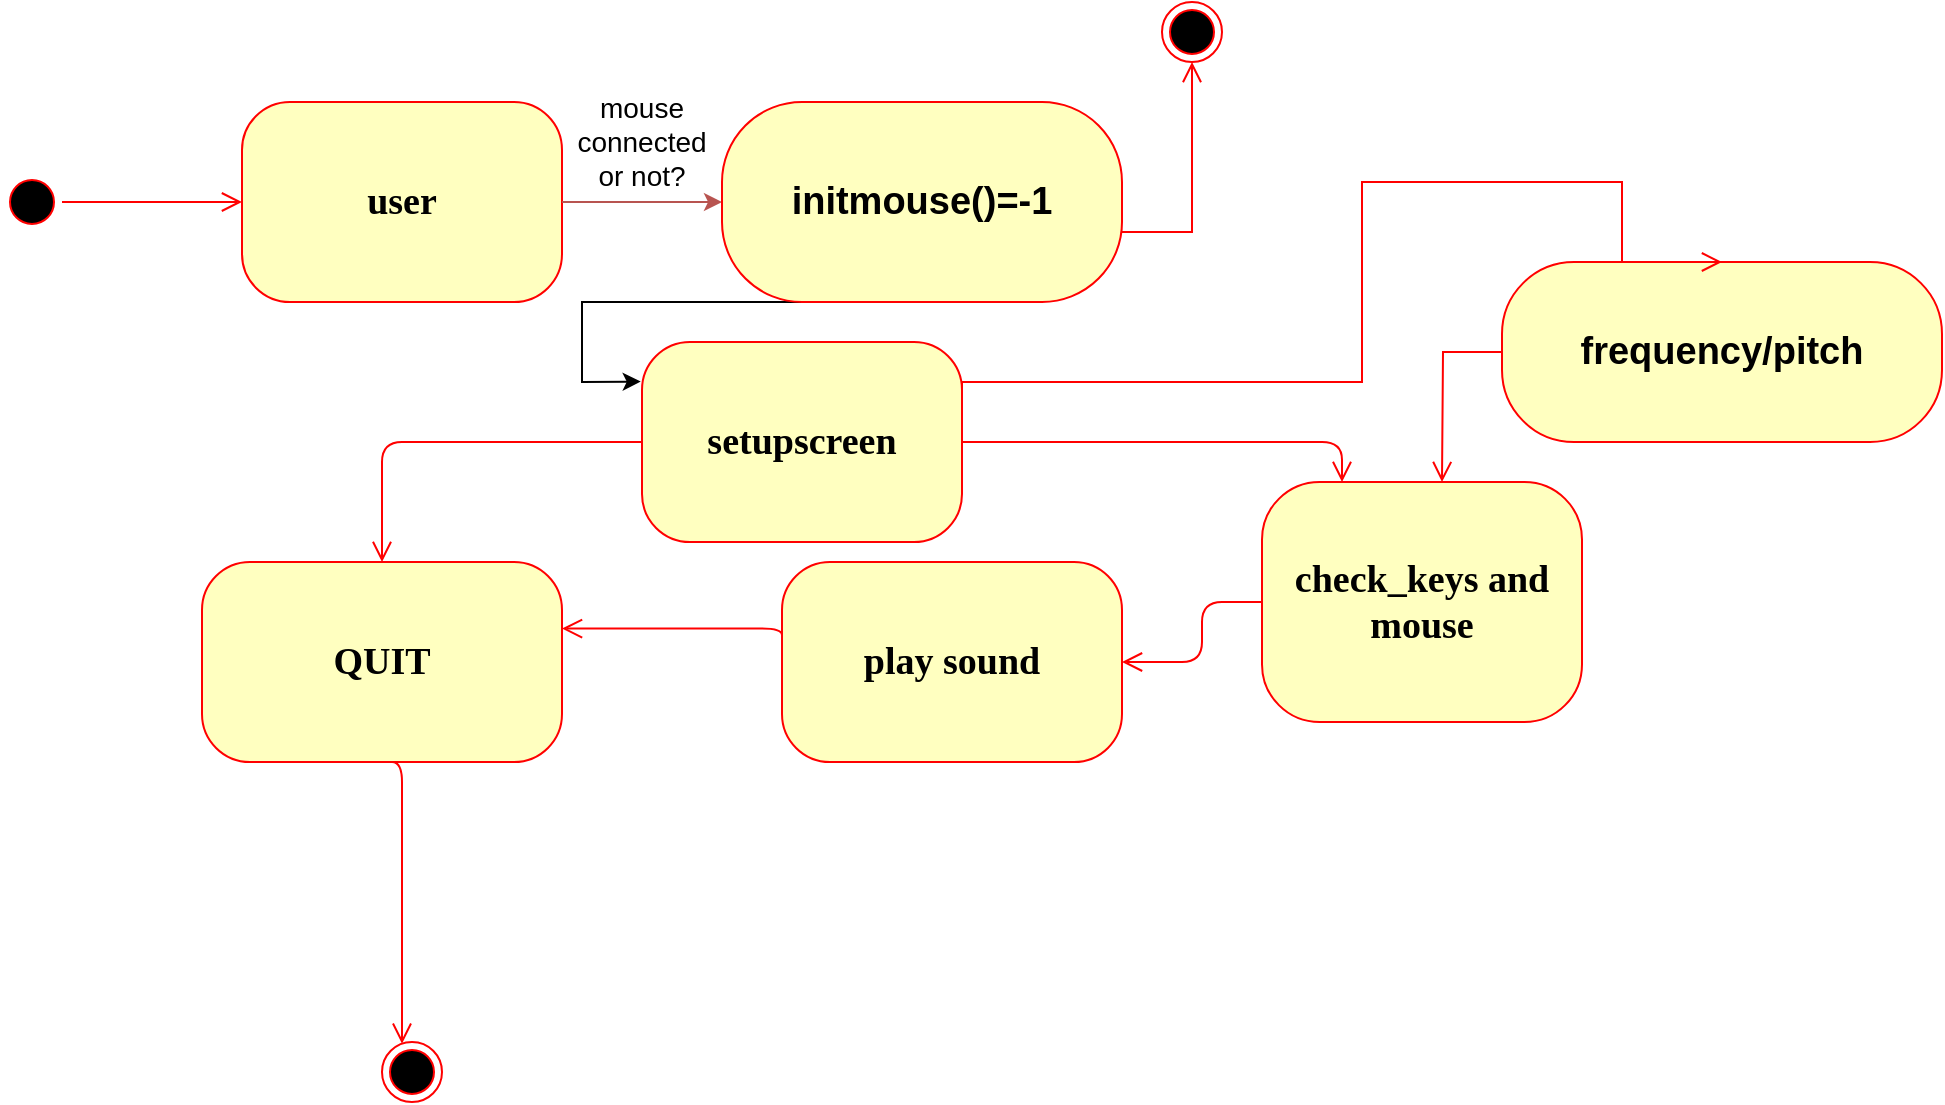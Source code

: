 <mxfile version="21.2.0" type="device">
  <diagram name="Page-1" id="58cdce13-f638-feb5-8d6f-7d28b1aa9fa0">
    <mxGraphModel dx="2708" dy="934" grid="1" gridSize="10" guides="1" tooltips="1" connect="1" arrows="1" fold="1" page="1" pageScale="1" pageWidth="1100" pageHeight="850" background="none" math="0" shadow="0">
      <root>
        <mxCell id="0" />
        <mxCell id="1" parent="0" />
        <mxCell id="382b91b5511bd0f7-1" value="" style="ellipse;html=1;shape=startState;fillColor=#000000;strokeColor=#ff0000;rounded=1;shadow=0;comic=0;labelBackgroundColor=none;fontFamily=Verdana;fontSize=12;fontColor=#000000;align=center;direction=south;" parent="1" vertex="1">
          <mxGeometry x="80" y="115" width="30" height="30" as="geometry" />
        </mxCell>
        <mxCell id="382b91b5511bd0f7-5" value="&lt;b&gt;&lt;font style=&quot;font-size: 19px;&quot;&gt;QUIT&lt;/font&gt;&lt;/b&gt;" style="rounded=1;whiteSpace=wrap;html=1;arcSize=24;fillColor=#ffffc0;strokeColor=#ff0000;shadow=0;comic=0;labelBackgroundColor=none;fontFamily=Verdana;fontSize=12;fontColor=#000000;align=center;" parent="1" vertex="1">
          <mxGeometry x="180" y="310" width="180" height="100" as="geometry" />
        </mxCell>
        <mxCell id="382b91b5511bd0f7-6" value="&lt;b&gt;&lt;font style=&quot;font-size: 19px;&quot;&gt;user&lt;/font&gt;&lt;/b&gt;" style="rounded=1;whiteSpace=wrap;html=1;arcSize=24;fillColor=#ffffc0;strokeColor=#ff0000;shadow=0;comic=0;labelBackgroundColor=none;fontFamily=Verdana;fontSize=12;fontColor=#000000;align=center;" parent="1" vertex="1">
          <mxGeometry x="200" y="80" width="160" height="100" as="geometry" />
        </mxCell>
        <mxCell id="3cde6dad864a17aa-3" style="edgeStyle=orthogonalEdgeStyle;html=1;exitX=1;exitY=0.5;entryX=0.25;entryY=0;labelBackgroundColor=none;endArrow=open;endSize=8;strokeColor=#ff0000;fontFamily=Verdana;fontSize=12;align=left;exitDx=0;exitDy=0;" parent="1" source="382b91b5511bd0f7-7" target="382b91b5511bd0f7-9" edge="1">
          <mxGeometry relative="1" as="geometry" />
        </mxCell>
        <mxCell id="382b91b5511bd0f7-7" value="&lt;b&gt;&lt;font style=&quot;font-size: 19px;&quot;&gt;setupscreen&lt;/font&gt;&lt;/b&gt;" style="rounded=1;whiteSpace=wrap;html=1;arcSize=24;fillColor=#ffffc0;strokeColor=#ff0000;shadow=0;comic=0;labelBackgroundColor=none;fontFamily=Verdana;fontSize=12;fontColor=#000000;align=center;" parent="1" vertex="1">
          <mxGeometry x="400" y="200" width="160" height="100" as="geometry" />
        </mxCell>
        <mxCell id="382b91b5511bd0f7-9" value="&lt;b&gt;&lt;font style=&quot;font-size: 19px;&quot;&gt;check_keys and mouse&lt;/font&gt;&lt;/b&gt;" style="rounded=1;whiteSpace=wrap;html=1;arcSize=24;fillColor=#ffffc0;strokeColor=#ff0000;shadow=0;comic=0;labelBackgroundColor=none;fontFamily=Verdana;fontSize=12;fontColor=#000000;align=center;" parent="1" vertex="1">
          <mxGeometry x="710" y="270" width="160" height="120" as="geometry" />
        </mxCell>
        <mxCell id="382b91b5511bd0f7-10" value="&lt;b&gt;&lt;font style=&quot;font-size: 19px;&quot;&gt;play sound&lt;/font&gt;&lt;/b&gt;" style="rounded=1;whiteSpace=wrap;html=1;arcSize=24;fillColor=#ffffc0;strokeColor=#ff0000;shadow=0;comic=0;labelBackgroundColor=none;fontFamily=Verdana;fontSize=12;fontColor=#000000;align=center;" parent="1" vertex="1">
          <mxGeometry x="470" y="310" width="170" height="100" as="geometry" />
        </mxCell>
        <mxCell id="3cde6dad864a17aa-5" style="edgeStyle=elbowEdgeStyle;html=1;labelBackgroundColor=none;endArrow=open;endSize=8;strokeColor=#ff0000;fontFamily=Verdana;fontSize=12;align=left;entryX=1;entryY=0.5;entryDx=0;entryDy=0;exitX=0;exitY=0.5;exitDx=0;exitDy=0;" parent="1" source="382b91b5511bd0f7-9" target="382b91b5511bd0f7-10" edge="1">
          <mxGeometry relative="1" as="geometry">
            <mxPoint x="850.727" y="495" as="sourcePoint" />
            <Array as="points">
              <mxPoint x="680" y="320" />
            </Array>
          </mxGeometry>
        </mxCell>
        <mxCell id="2a3bc250acf0617d-9" style="edgeStyle=orthogonalEdgeStyle;html=1;labelBackgroundColor=none;endArrow=open;endSize=8;strokeColor=#ff0000;fontFamily=Verdana;fontSize=12;align=left;" parent="1" source="382b91b5511bd0f7-1" target="382b91b5511bd0f7-6" edge="1">
          <mxGeometry relative="1" as="geometry">
            <Array as="points">
              <mxPoint x="140" y="130" />
              <mxPoint x="140" y="130" />
            </Array>
          </mxGeometry>
        </mxCell>
        <mxCell id="2a3bc250acf0617d-11" style="edgeStyle=orthogonalEdgeStyle;html=1;labelBackgroundColor=none;endArrow=open;endSize=8;strokeColor=#ff0000;fontFamily=Verdana;fontSize=12;align=left;exitX=0;exitY=0.5;entryX=0.5;entryY=0;entryDx=0;entryDy=0;exitDx=0;exitDy=0;" parent="1" source="382b91b5511bd0f7-7" target="382b91b5511bd0f7-5" edge="1">
          <mxGeometry relative="1" as="geometry">
            <mxPoint x="520" y="300" as="sourcePoint" />
            <Array as="points">
              <mxPoint x="270" y="250" />
            </Array>
            <mxPoint x="270" y="280" as="targetPoint" />
          </mxGeometry>
        </mxCell>
        <mxCell id="2a3bc250acf0617d-13" style="edgeStyle=orthogonalEdgeStyle;html=1;labelBackgroundColor=none;endArrow=open;endSize=8;strokeColor=#ff0000;fontFamily=Verdana;fontSize=12;align=left;entryX=1;entryY=0.333;entryDx=0;entryDy=0;entryPerimeter=0;" parent="1" target="382b91b5511bd0f7-5" edge="1">
          <mxGeometry relative="1" as="geometry">
            <mxPoint x="470" y="350" as="sourcePoint" />
            <mxPoint x="390" y="340" as="targetPoint" />
            <Array as="points">
              <mxPoint x="470" y="343" />
            </Array>
          </mxGeometry>
        </mxCell>
        <mxCell id="3cde6dad864a17aa-8" style="edgeStyle=elbowEdgeStyle;html=1;labelBackgroundColor=none;endArrow=open;endSize=8;strokeColor=#ff0000;fontFamily=Verdana;fontSize=12;align=left;exitX=0.5;exitY=1;exitDx=0;exitDy=0;" parent="1" source="382b91b5511bd0f7-5" target="bS0MwZQ8mxtE8WytyFZT-15" edge="1">
          <mxGeometry relative="1" as="geometry">
            <mxPoint x="300" y="370" as="sourcePoint" />
            <mxPoint x="300" y="495" as="targetPoint" />
            <Array as="points">
              <mxPoint x="280" y="500" />
              <mxPoint x="300" y="430" />
            </Array>
          </mxGeometry>
        </mxCell>
        <mxCell id="bS0MwZQ8mxtE8WytyFZT-3" value="" style="endArrow=classic;html=1;rounded=0;exitX=1;exitY=0.5;exitDx=0;exitDy=0;entryX=0;entryY=0.5;entryDx=0;entryDy=0;fillColor=#f8cecc;strokeColor=#b85450;" edge="1" parent="1" source="382b91b5511bd0f7-6" target="bS0MwZQ8mxtE8WytyFZT-12">
          <mxGeometry width="50" height="50" relative="1" as="geometry">
            <mxPoint x="410" y="280" as="sourcePoint" />
            <mxPoint x="440" y="150" as="targetPoint" />
            <Array as="points" />
          </mxGeometry>
        </mxCell>
        <mxCell id="bS0MwZQ8mxtE8WytyFZT-4" value="" style="endArrow=classic;html=1;rounded=0;exitX=0.5;exitY=1;exitDx=0;exitDy=0;entryX=-0.004;entryY=0.198;entryDx=0;entryDy=0;entryPerimeter=0;" edge="1" parent="1" target="382b91b5511bd0f7-7">
          <mxGeometry width="50" height="50" relative="1" as="geometry">
            <mxPoint x="500" y="180" as="sourcePoint" />
            <mxPoint x="390" y="220" as="targetPoint" />
            <Array as="points">
              <mxPoint x="370" y="180" />
              <mxPoint x="370" y="220" />
            </Array>
          </mxGeometry>
        </mxCell>
        <mxCell id="bS0MwZQ8mxtE8WytyFZT-5" value="&lt;font style=&quot;font-size: 14px;&quot;&gt;mouse connected or not?&lt;/font&gt;" style="text;html=1;strokeColor=none;fillColor=none;align=center;verticalAlign=middle;whiteSpace=wrap;rounded=0;" vertex="1" parent="1">
          <mxGeometry x="370" y="85" width="60" height="30" as="geometry" />
        </mxCell>
        <mxCell id="bS0MwZQ8mxtE8WytyFZT-7" value="" style="ellipse;html=1;shape=endState;fillColor=#000000;strokeColor=#ff0000;" vertex="1" parent="1">
          <mxGeometry x="660" y="30" width="30" height="30" as="geometry" />
        </mxCell>
        <mxCell id="bS0MwZQ8mxtE8WytyFZT-8" value="&lt;b&gt;&lt;font style=&quot;font-size: 19px;&quot;&gt;frequency/pitch&lt;/font&gt;&lt;/b&gt;" style="rounded=1;whiteSpace=wrap;html=1;arcSize=40;fontColor=#000000;fillColor=#ffffc0;strokeColor=#ff0000;" vertex="1" parent="1">
          <mxGeometry x="830" y="160" width="220" height="90" as="geometry" />
        </mxCell>
        <mxCell id="bS0MwZQ8mxtE8WytyFZT-9" value="" style="edgeStyle=orthogonalEdgeStyle;html=1;verticalAlign=bottom;endArrow=open;endSize=8;strokeColor=#ff0000;rounded=0;" edge="1" source="bS0MwZQ8mxtE8WytyFZT-8" parent="1">
          <mxGeometry relative="1" as="geometry">
            <mxPoint x="800" y="270" as="targetPoint" />
          </mxGeometry>
        </mxCell>
        <mxCell id="bS0MwZQ8mxtE8WytyFZT-11" value="" style="edgeStyle=orthogonalEdgeStyle;html=1;verticalAlign=bottom;endArrow=open;endSize=8;strokeColor=#ff0000;rounded=0;entryX=0.5;entryY=0;entryDx=0;entryDy=0;exitX=1;exitY=0.25;exitDx=0;exitDy=0;" edge="1" source="382b91b5511bd0f7-7" parent="1" target="bS0MwZQ8mxtE8WytyFZT-8">
          <mxGeometry relative="1" as="geometry">
            <mxPoint x="740" y="120" as="targetPoint" />
            <mxPoint x="580" y="220" as="sourcePoint" />
            <Array as="points">
              <mxPoint x="560" y="220" />
              <mxPoint x="760" y="220" />
              <mxPoint x="760" y="120" />
              <mxPoint x="890" y="120" />
              <mxPoint x="890" y="160" />
            </Array>
          </mxGeometry>
        </mxCell>
        <mxCell id="bS0MwZQ8mxtE8WytyFZT-12" value="&lt;b&gt;&lt;font style=&quot;font-size: 19px;&quot;&gt;initmouse()=-1&lt;/font&gt;&lt;/b&gt;" style="rounded=1;whiteSpace=wrap;html=1;arcSize=40;fontColor=#000000;fillColor=#ffffc0;strokeColor=#ff0000;" vertex="1" parent="1">
          <mxGeometry x="440" y="80" width="200" height="100" as="geometry" />
        </mxCell>
        <mxCell id="bS0MwZQ8mxtE8WytyFZT-13" value="" style="edgeStyle=orthogonalEdgeStyle;html=1;verticalAlign=bottom;endArrow=open;endSize=8;strokeColor=#ff0000;rounded=0;" edge="1" source="bS0MwZQ8mxtE8WytyFZT-12" parent="1" target="bS0MwZQ8mxtE8WytyFZT-7">
          <mxGeometry relative="1" as="geometry">
            <mxPoint x="640" y="140" as="targetPoint" />
            <Array as="points">
              <mxPoint x="670" y="145" />
              <mxPoint x="670" y="145" />
            </Array>
          </mxGeometry>
        </mxCell>
        <mxCell id="bS0MwZQ8mxtE8WytyFZT-15" value="" style="ellipse;html=1;shape=endState;fillColor=#000000;strokeColor=#ff0000;" vertex="1" parent="1">
          <mxGeometry x="270" y="550" width="30" height="30" as="geometry" />
        </mxCell>
      </root>
    </mxGraphModel>
  </diagram>
</mxfile>
